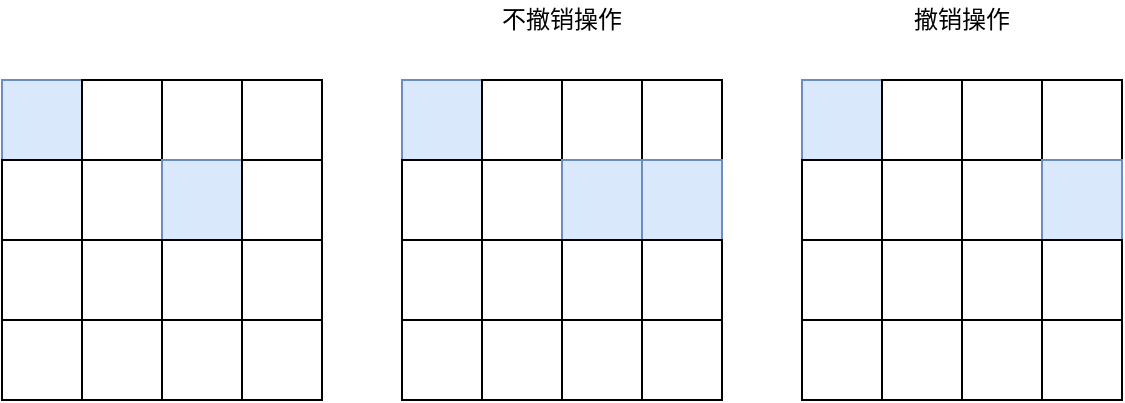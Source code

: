 <mxfile version="14.9.6" type="github">
  <diagram id="jiU2QDAw-WcFEGO7P7nP" name="Page-1">
    <mxGraphModel dx="946" dy="536" grid="1" gridSize="10" guides="1" tooltips="1" connect="1" arrows="1" fold="1" page="1" pageScale="1" pageWidth="827" pageHeight="1169" math="0" shadow="0">
      <root>
        <mxCell id="0" />
        <mxCell id="1" parent="0" />
        <mxCell id="-6ccJ7dj_ZqPezz7snTe-43" value="" style="rounded=0;whiteSpace=wrap;html=1;fillColor=#dae8fc;strokeColor=#6c8ebf;" vertex="1" parent="1">
          <mxGeometry x="310" y="180" width="40" height="40" as="geometry" />
        </mxCell>
        <mxCell id="-6ccJ7dj_ZqPezz7snTe-44" value="" style="rounded=0;whiteSpace=wrap;html=1;" vertex="1" parent="1">
          <mxGeometry x="350" y="180" width="40" height="40" as="geometry" />
        </mxCell>
        <mxCell id="-6ccJ7dj_ZqPezz7snTe-45" value="" style="rounded=0;whiteSpace=wrap;html=1;" vertex="1" parent="1">
          <mxGeometry x="390" y="180" width="40" height="40" as="geometry" />
        </mxCell>
        <mxCell id="-6ccJ7dj_ZqPezz7snTe-46" value="" style="rounded=0;whiteSpace=wrap;html=1;" vertex="1" parent="1">
          <mxGeometry x="430" y="180" width="40" height="40" as="geometry" />
        </mxCell>
        <mxCell id="-6ccJ7dj_ZqPezz7snTe-47" value="" style="rounded=0;whiteSpace=wrap;html=1;" vertex="1" parent="1">
          <mxGeometry x="310" y="220" width="40" height="40" as="geometry" />
        </mxCell>
        <mxCell id="-6ccJ7dj_ZqPezz7snTe-48" value="" style="rounded=0;whiteSpace=wrap;html=1;" vertex="1" parent="1">
          <mxGeometry x="350" y="220" width="40" height="40" as="geometry" />
        </mxCell>
        <mxCell id="-6ccJ7dj_ZqPezz7snTe-49" value="" style="rounded=0;whiteSpace=wrap;html=1;fillColor=#dae8fc;strokeColor=#6c8ebf;" vertex="1" parent="1">
          <mxGeometry x="390" y="220" width="40" height="40" as="geometry" />
        </mxCell>
        <mxCell id="-6ccJ7dj_ZqPezz7snTe-50" value="" style="rounded=0;whiteSpace=wrap;html=1;" vertex="1" parent="1">
          <mxGeometry x="430" y="220" width="40" height="40" as="geometry" />
        </mxCell>
        <mxCell id="-6ccJ7dj_ZqPezz7snTe-51" value="" style="rounded=0;whiteSpace=wrap;html=1;" vertex="1" parent="1">
          <mxGeometry x="310" y="260" width="40" height="40" as="geometry" />
        </mxCell>
        <mxCell id="-6ccJ7dj_ZqPezz7snTe-52" value="" style="rounded=0;whiteSpace=wrap;html=1;" vertex="1" parent="1">
          <mxGeometry x="350" y="260" width="40" height="40" as="geometry" />
        </mxCell>
        <mxCell id="-6ccJ7dj_ZqPezz7snTe-53" value="" style="rounded=0;whiteSpace=wrap;html=1;" vertex="1" parent="1">
          <mxGeometry x="390" y="260" width="40" height="40" as="geometry" />
        </mxCell>
        <mxCell id="-6ccJ7dj_ZqPezz7snTe-54" value="" style="rounded=0;whiteSpace=wrap;html=1;" vertex="1" parent="1">
          <mxGeometry x="430" y="260" width="40" height="40" as="geometry" />
        </mxCell>
        <mxCell id="-6ccJ7dj_ZqPezz7snTe-55" value="" style="rounded=0;whiteSpace=wrap;html=1;" vertex="1" parent="1">
          <mxGeometry x="310" y="300" width="40" height="40" as="geometry" />
        </mxCell>
        <mxCell id="-6ccJ7dj_ZqPezz7snTe-56" value="" style="rounded=0;whiteSpace=wrap;html=1;" vertex="1" parent="1">
          <mxGeometry x="350" y="300" width="40" height="40" as="geometry" />
        </mxCell>
        <mxCell id="-6ccJ7dj_ZqPezz7snTe-57" value="" style="rounded=0;whiteSpace=wrap;html=1;" vertex="1" parent="1">
          <mxGeometry x="390" y="300" width="40" height="40" as="geometry" />
        </mxCell>
        <mxCell id="-6ccJ7dj_ZqPezz7snTe-58" value="" style="rounded=0;whiteSpace=wrap;html=1;" vertex="1" parent="1">
          <mxGeometry x="430" y="300" width="40" height="40" as="geometry" />
        </mxCell>
        <mxCell id="-6ccJ7dj_ZqPezz7snTe-59" value="" style="rounded=0;whiteSpace=wrap;html=1;fillColor=#dae8fc;strokeColor=#6c8ebf;" vertex="1" parent="1">
          <mxGeometry x="510" y="180" width="40" height="40" as="geometry" />
        </mxCell>
        <mxCell id="-6ccJ7dj_ZqPezz7snTe-60" value="" style="rounded=0;whiteSpace=wrap;html=1;" vertex="1" parent="1">
          <mxGeometry x="550" y="180" width="40" height="40" as="geometry" />
        </mxCell>
        <mxCell id="-6ccJ7dj_ZqPezz7snTe-61" value="" style="rounded=0;whiteSpace=wrap;html=1;" vertex="1" parent="1">
          <mxGeometry x="590" y="180" width="40" height="40" as="geometry" />
        </mxCell>
        <mxCell id="-6ccJ7dj_ZqPezz7snTe-62" value="" style="rounded=0;whiteSpace=wrap;html=1;" vertex="1" parent="1">
          <mxGeometry x="630" y="180" width="40" height="40" as="geometry" />
        </mxCell>
        <mxCell id="-6ccJ7dj_ZqPezz7snTe-63" value="" style="rounded=0;whiteSpace=wrap;html=1;" vertex="1" parent="1">
          <mxGeometry x="510" y="220" width="40" height="40" as="geometry" />
        </mxCell>
        <mxCell id="-6ccJ7dj_ZqPezz7snTe-64" value="" style="rounded=0;whiteSpace=wrap;html=1;" vertex="1" parent="1">
          <mxGeometry x="550" y="220" width="40" height="40" as="geometry" />
        </mxCell>
        <mxCell id="-6ccJ7dj_ZqPezz7snTe-65" value="" style="rounded=0;whiteSpace=wrap;html=1;fillColor=#dae8fc;strokeColor=#6c8ebf;" vertex="1" parent="1">
          <mxGeometry x="590" y="220" width="40" height="40" as="geometry" />
        </mxCell>
        <mxCell id="-6ccJ7dj_ZqPezz7snTe-66" value="" style="rounded=0;whiteSpace=wrap;html=1;fillColor=#dae8fc;strokeColor=#6c8ebf;" vertex="1" parent="1">
          <mxGeometry x="630" y="220" width="40" height="40" as="geometry" />
        </mxCell>
        <mxCell id="-6ccJ7dj_ZqPezz7snTe-67" value="" style="rounded=0;whiteSpace=wrap;html=1;" vertex="1" parent="1">
          <mxGeometry x="510" y="260" width="40" height="40" as="geometry" />
        </mxCell>
        <mxCell id="-6ccJ7dj_ZqPezz7snTe-68" value="" style="rounded=0;whiteSpace=wrap;html=1;" vertex="1" parent="1">
          <mxGeometry x="550" y="260" width="40" height="40" as="geometry" />
        </mxCell>
        <mxCell id="-6ccJ7dj_ZqPezz7snTe-69" value="" style="rounded=0;whiteSpace=wrap;html=1;" vertex="1" parent="1">
          <mxGeometry x="590" y="260" width="40" height="40" as="geometry" />
        </mxCell>
        <mxCell id="-6ccJ7dj_ZqPezz7snTe-70" value="" style="rounded=0;whiteSpace=wrap;html=1;" vertex="1" parent="1">
          <mxGeometry x="630" y="260" width="40" height="40" as="geometry" />
        </mxCell>
        <mxCell id="-6ccJ7dj_ZqPezz7snTe-71" value="" style="rounded=0;whiteSpace=wrap;html=1;" vertex="1" parent="1">
          <mxGeometry x="510" y="300" width="40" height="40" as="geometry" />
        </mxCell>
        <mxCell id="-6ccJ7dj_ZqPezz7snTe-72" value="" style="rounded=0;whiteSpace=wrap;html=1;" vertex="1" parent="1">
          <mxGeometry x="550" y="300" width="40" height="40" as="geometry" />
        </mxCell>
        <mxCell id="-6ccJ7dj_ZqPezz7snTe-73" value="" style="rounded=0;whiteSpace=wrap;html=1;" vertex="1" parent="1">
          <mxGeometry x="590" y="300" width="40" height="40" as="geometry" />
        </mxCell>
        <mxCell id="-6ccJ7dj_ZqPezz7snTe-74" value="" style="rounded=0;whiteSpace=wrap;html=1;" vertex="1" parent="1">
          <mxGeometry x="630" y="300" width="40" height="40" as="geometry" />
        </mxCell>
        <mxCell id="-6ccJ7dj_ZqPezz7snTe-75" value="" style="rounded=0;whiteSpace=wrap;html=1;fillColor=#dae8fc;strokeColor=#6c8ebf;" vertex="1" parent="1">
          <mxGeometry x="710" y="180" width="40" height="40" as="geometry" />
        </mxCell>
        <mxCell id="-6ccJ7dj_ZqPezz7snTe-76" value="" style="rounded=0;whiteSpace=wrap;html=1;" vertex="1" parent="1">
          <mxGeometry x="750" y="180" width="40" height="40" as="geometry" />
        </mxCell>
        <mxCell id="-6ccJ7dj_ZqPezz7snTe-77" value="" style="rounded=0;whiteSpace=wrap;html=1;" vertex="1" parent="1">
          <mxGeometry x="790" y="180" width="40" height="40" as="geometry" />
        </mxCell>
        <mxCell id="-6ccJ7dj_ZqPezz7snTe-78" value="" style="rounded=0;whiteSpace=wrap;html=1;" vertex="1" parent="1">
          <mxGeometry x="830" y="180" width="40" height="40" as="geometry" />
        </mxCell>
        <mxCell id="-6ccJ7dj_ZqPezz7snTe-79" value="" style="rounded=0;whiteSpace=wrap;html=1;" vertex="1" parent="1">
          <mxGeometry x="710" y="220" width="40" height="40" as="geometry" />
        </mxCell>
        <mxCell id="-6ccJ7dj_ZqPezz7snTe-80" value="" style="rounded=0;whiteSpace=wrap;html=1;" vertex="1" parent="1">
          <mxGeometry x="750" y="220" width="40" height="40" as="geometry" />
        </mxCell>
        <mxCell id="-6ccJ7dj_ZqPezz7snTe-81" value="" style="rounded=0;whiteSpace=wrap;html=1;" vertex="1" parent="1">
          <mxGeometry x="790" y="220" width="40" height="40" as="geometry" />
        </mxCell>
        <mxCell id="-6ccJ7dj_ZqPezz7snTe-82" value="" style="rounded=0;whiteSpace=wrap;html=1;fillColor=#dae8fc;strokeColor=#6c8ebf;" vertex="1" parent="1">
          <mxGeometry x="830" y="220" width="40" height="40" as="geometry" />
        </mxCell>
        <mxCell id="-6ccJ7dj_ZqPezz7snTe-83" value="" style="rounded=0;whiteSpace=wrap;html=1;" vertex="1" parent="1">
          <mxGeometry x="710" y="260" width="40" height="40" as="geometry" />
        </mxCell>
        <mxCell id="-6ccJ7dj_ZqPezz7snTe-84" value="" style="rounded=0;whiteSpace=wrap;html=1;" vertex="1" parent="1">
          <mxGeometry x="750" y="260" width="40" height="40" as="geometry" />
        </mxCell>
        <mxCell id="-6ccJ7dj_ZqPezz7snTe-85" value="" style="rounded=0;whiteSpace=wrap;html=1;" vertex="1" parent="1">
          <mxGeometry x="790" y="260" width="40" height="40" as="geometry" />
        </mxCell>
        <mxCell id="-6ccJ7dj_ZqPezz7snTe-86" value="" style="rounded=0;whiteSpace=wrap;html=1;" vertex="1" parent="1">
          <mxGeometry x="830" y="260" width="40" height="40" as="geometry" />
        </mxCell>
        <mxCell id="-6ccJ7dj_ZqPezz7snTe-87" value="" style="rounded=0;whiteSpace=wrap;html=1;" vertex="1" parent="1">
          <mxGeometry x="710" y="300" width="40" height="40" as="geometry" />
        </mxCell>
        <mxCell id="-6ccJ7dj_ZqPezz7snTe-88" value="" style="rounded=0;whiteSpace=wrap;html=1;" vertex="1" parent="1">
          <mxGeometry x="750" y="300" width="40" height="40" as="geometry" />
        </mxCell>
        <mxCell id="-6ccJ7dj_ZqPezz7snTe-89" value="" style="rounded=0;whiteSpace=wrap;html=1;" vertex="1" parent="1">
          <mxGeometry x="790" y="300" width="40" height="40" as="geometry" />
        </mxCell>
        <mxCell id="-6ccJ7dj_ZqPezz7snTe-90" value="" style="rounded=0;whiteSpace=wrap;html=1;" vertex="1" parent="1">
          <mxGeometry x="830" y="300" width="40" height="40" as="geometry" />
        </mxCell>
        <mxCell id="-6ccJ7dj_ZqPezz7snTe-91" value="不撤销操作" style="text;html=1;strokeColor=none;fillColor=none;align=center;verticalAlign=middle;whiteSpace=wrap;rounded=0;" vertex="1" parent="1">
          <mxGeometry x="550" y="140" width="80" height="20" as="geometry" />
        </mxCell>
        <mxCell id="-6ccJ7dj_ZqPezz7snTe-93" value="撤销操作" style="text;html=1;strokeColor=none;fillColor=none;align=center;verticalAlign=middle;whiteSpace=wrap;rounded=0;" vertex="1" parent="1">
          <mxGeometry x="760" y="140" width="60" height="20" as="geometry" />
        </mxCell>
      </root>
    </mxGraphModel>
  </diagram>
</mxfile>
